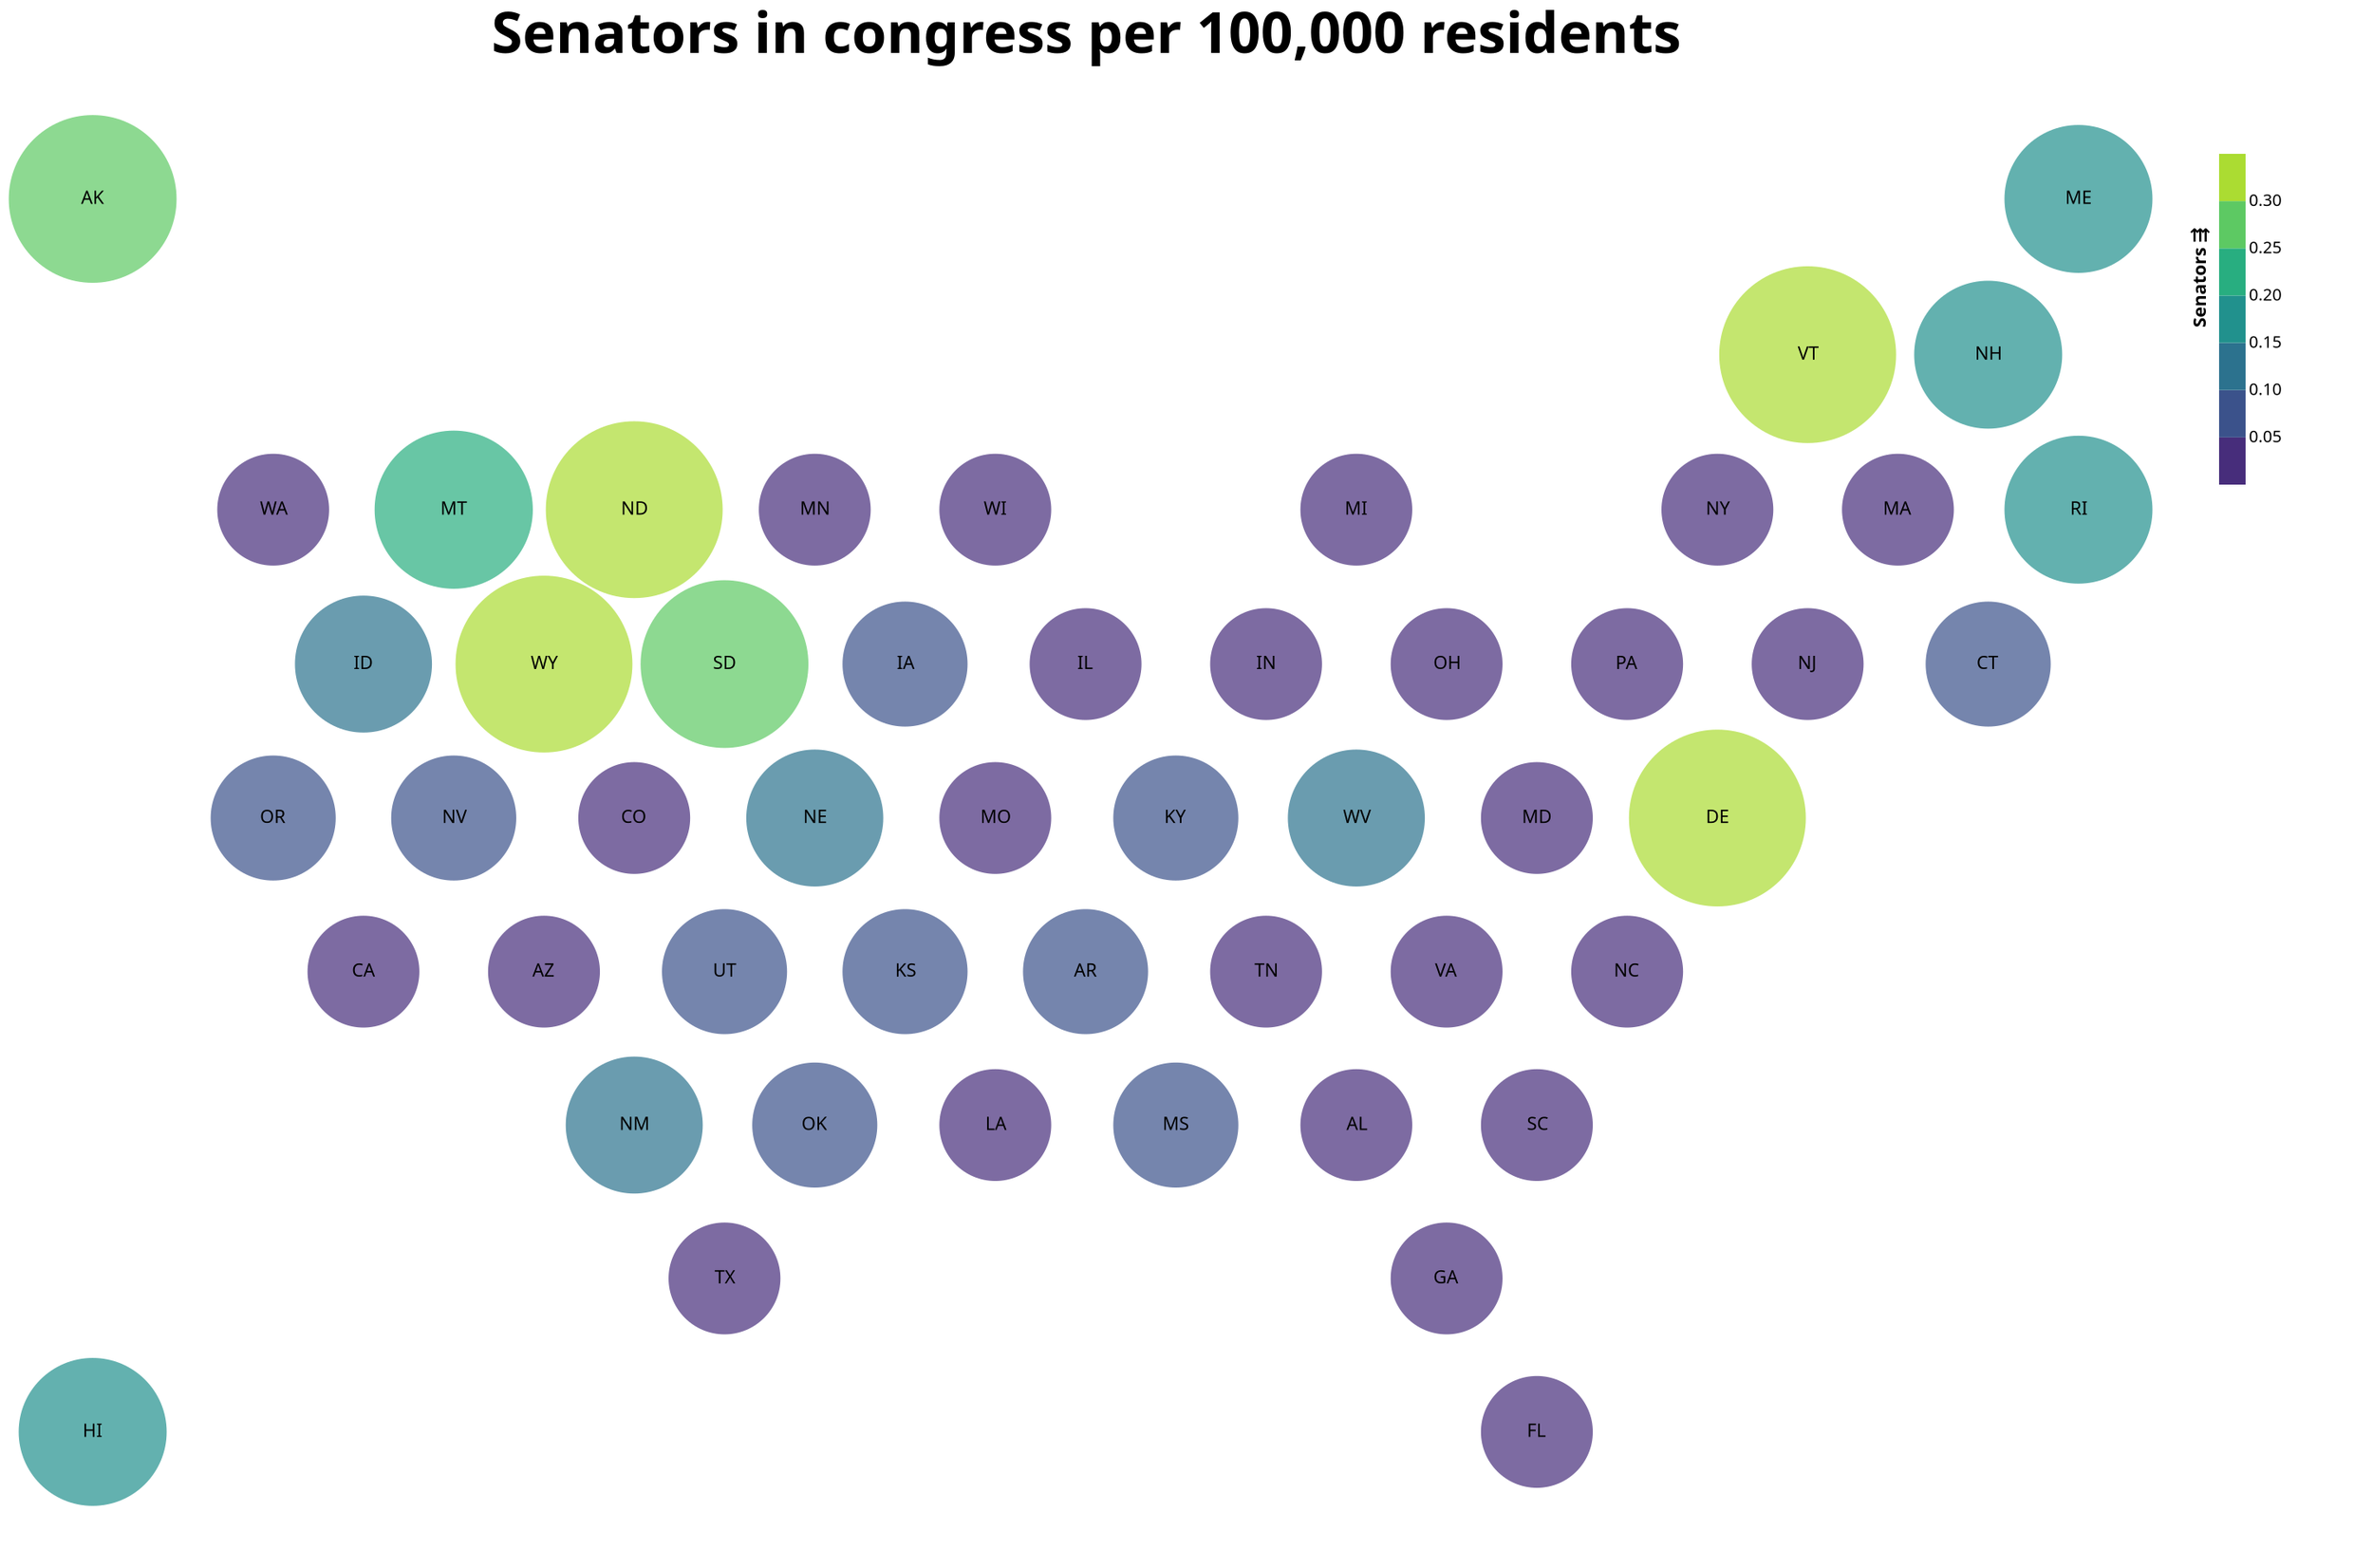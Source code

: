 {
  "$schema": "https://vega.github.io/schema/vega/v5.json",
  "background": "white",
  "padding": 5,
  "width": 1200,
  "height": 900,
  "title": {
    "text": [
      "Senators in congress per 100,000 residents"
    ],
    "fontSize": 34,
    "frame": "group"
  },
  "style": "cell",
  "data": [
    {
      "name": "data-c0b37ec7a222f3d0e9fa06c9c4a9ae0e",
      "values": [
        {
          "%-electoral_votes": 1.67,
          "%-population": 1.55,
          "%-representatives": 1.61,
          "%-senators": 2,
          "Electoral votes per 100K": 0.19,
          "Population": 4779736,
          "Representatives per 100K": 0.15,
          "Senators per 100K": 0.04,
          "State": "Alabama",
          "State_Abbr": "AL",
          "States": "Alabama",
          "centroid_lat": 0.6499999999985311,
          "centroid_lon": 15.000000000000002,
          "state_code": "AL",
          "type": "Feature",
          "geometry": {
            "type": "Polygon",
            "coordinates": [
              [
                [
                  14.000000000000002,
                  0.10000000000279925
                ],
                [
                  14.000000000000004,
                  1.1999999999942628
                ],
                [
                  14.999999999999998,
                  1.7999999999896077
                ],
                [
                  16,
                  1.1999999999942625
                ],
                [
                  16,
                  0.10000000000279931
                ],
                [
                  14.999999999999998,
                  -0.49999999999254446
                ],
                [
                  14.000000000000002,
                  0.10000000000279925
                ]
              ]
            ]
          }
        },
        {
          "%-electoral_votes": 0.56,
          "%-population": 0.23,
          "%-representatives": 0.23,
          "%-senators": 2,
          "Electoral votes per 100K": 0.42,
          "Population": 710231,
          "Representatives per 100K": 0.14,
          "Senators per 100K": 0.28,
          "State": "Alaska",
          "State_Abbr": "AK",
          "States": "Alaska",
          "centroid_lat": 10.849999999921225,
          "centroid_lon": 1.0000000000000002,
          "state_code": "AK",
          "type": "Feature",
          "geometry": {
            "type": "Polygon",
            "coordinates": [
              [
                [
                  -3.243383594935949e-20,
                  10.299999999925182
                ],
                [
                  0,
                  11.399999999917213
                ],
                [
                  0.9999999999999998,
                  11.999999999912925
                ],
                [
                  2,
                  11.399999999917213
                ],
                [
                  2,
                  10.29999999992518
                ],
                [
                  0.9999999999999998,
                  9.699999999929574
                ],
                [
                  -3.243383594935949e-20,
                  10.299999999925182
                ]
              ]
            ]
          }
        },
        {
          "%-electoral_votes": 2.04,
          "%-population": 2.07,
          "%-representatives": 2.07,
          "%-senators": 2,
          "Electoral votes per 100K": 0.17,
          "Population": 6392017,
          "Representatives per 100K": 0.14,
          "Senators per 100K": 0.03,
          "State": "Arizona",
          "State_Abbr": "AZ",
          "States": "Arizona",
          "centroid_lat": 2.349999999985355,
          "centroid_lon": 5.999999999999999,
          "state_code": "AZ",
          "type": "Feature",
          "geometry": {
            "type": "Polygon",
            "coordinates": [
              [
                [
                  4.999999999999999,
                  1.7999999999896081
                ],
                [
                  5,
                  2.8999999999810893
                ],
                [
                  5.999999999999998,
                  3.499999999976457
                ],
                [
                  6.999999999999998,
                  2.8999999999810897
                ],
                [
                  6.999999999999999,
                  1.7999999999896077
                ],
                [
                  5.999999999999999,
                  1.1999999999942628
                ],
                [
                  4.999999999999999,
                  1.7999999999896081
                ]
              ]
            ]
          }
        },
        {
          "%-electoral_votes": 1.12,
          "%-population": 0.94,
          "%-representatives": 0.92,
          "%-senators": 2,
          "Electoral votes per 100K": 0.21,
          "Population": 2915918,
          "Representatives per 100K": 0.14,
          "Senators per 100K": 0.07,
          "State": "Arkansas",
          "State_Abbr": "AR",
          "States": "Arkansas",
          "centroid_lat": 2.349999999985355,
          "centroid_lon": 11.999999999999998,
          "state_code": "AR",
          "type": "Feature",
          "geometry": {
            "type": "Polygon",
            "coordinates": [
              [
                [
                  10.999999999999998,
                  1.7999999999896077
                ],
                [
                  11,
                  2.8999999999810893
                ],
                [
                  12,
                  3.4999999999764575
                ],
                [
                  12.999999999999998,
                  2.8999999999810897
                ],
                [
                  12.999999999999998,
                  1.7999999999896072
                ],
                [
                  11.999999999999996,
                  1.1999999999942628
                ],
                [
                  10.999999999999998,
                  1.7999999999896077
                ]
              ]
            ]
          }
        },
        {
          "%-electoral_votes": 10.22,
          "%-population": 12.07,
          "%-representatives": 12.18,
          "%-senators": 2,
          "Electoral votes per 100K": 0.15,
          "Population": 37253956,
          "Representatives per 100K": 0.14,
          "Senators per 100K": 0.01,
          "State": "California",
          "State_Abbr": "CA",
          "States": "California",
          "centroid_lat": 2.349999999985355,
          "centroid_lon": 4,
          "state_code": "CA",
          "type": "Feature",
          "geometry": {
            "type": "Polygon",
            "coordinates": [
              [
                [
                  3.0000000000000004,
                  1.7999999999896081
                ],
                [
                  3,
                  2.8999999999810893
                ],
                [
                  4,
                  3.4999999999764575
                ],
                [
                  5,
                  2.8999999999810893
                ],
                [
                  4.999999999999999,
                  1.7999999999896081
                ],
                [
                  4,
                  1.1999999999942628
                ],
                [
                  3.0000000000000004,
                  1.7999999999896081
                ]
              ]
            ]
          }
        },
        {
          "%-electoral_votes": 1.67,
          "%-population": 1.63,
          "%-representatives": 1.61,
          "%-senators": 2,
          "Electoral votes per 100K": 0.18,
          "Population": 5029196,
          "Representatives per 100K": 0.14,
          "Senators per 100K": 0.04,
          "State": "Colorado",
          "State_Abbr": "CO",
          "States": "Colorado",
          "centroid_lat": 4.049999999972234,
          "centroid_lon": 6.999999999999998,
          "state_code": "CO",
          "type": "Feature",
          "geometry": {
            "type": "Polygon",
            "coordinates": [
              [
                [
                  5.999999999999998,
                  3.499999999976457
                ],
                [
                  5.999999999999999,
                  4.5999999999679915
                ],
                [
                  7.000000000000001,
                  5.199999999963394
                ],
                [
                  8,
                  4.599999999967992
                ],
                [
                  7.999999999999998,
                  3.4999999999764575
                ],
                [
                  6.999999999999998,
                  2.8999999999810897
                ],
                [
                  5.999999999999998,
                  3.499999999976457
                ]
              ]
            ]
          }
        },
        {
          "%-electoral_votes": 1.3,
          "%-population": 1.16,
          "%-representatives": 1.15,
          "%-senators": 2,
          "Electoral votes per 100K": 0.2,
          "Population": 3574097,
          "Representatives per 100K": 0.14,
          "Senators per 100K": 0.06,
          "State": "Connecticut",
          "State_Abbr": "CT",
          "States": "Connecticut",
          "centroid_lat": 5.749999999959213,
          "centroid_lon": 21.999999999999996,
          "state_code": "CT",
          "type": "Feature",
          "geometry": {
            "type": "Polygon",
            "coordinates": [
              [
                [
                  20.999999999999996,
                  5.19999999996339
                ],
                [
                  21.000000000000004,
                  6.2999999999550065
                ],
                [
                  22.000000000000004,
                  6.8999999999504595
                ],
                [
                  22.999999999999996,
                  6.299999999955005
                ],
                [
                  22.999999999999996,
                  5.199999999963392
                ],
                [
                  21.999999999999996,
                  4.5999999999679915
                ],
                [
                  20.999999999999996,
                  5.19999999996339
                ]
              ]
            ]
          }
        },
        {
          "%-electoral_votes": 0.56,
          "%-population": 0.19,
          "%-representatives": 0.23,
          "%-senators": 2,
          "Electoral votes per 100K": 0.5,
          "Population": 601723,
          "Representatives per 100K": 0.17,
          "Senators per 100K": 0.33,
          "State": "Delaware",
          "State_Abbr": "DE",
          "States": "Delaware",
          "centroid_lat": 4.049999999972233,
          "centroid_lon": 18.999999999999996,
          "state_code": "DE",
          "type": "Feature",
          "geometry": {
            "type": "Polygon",
            "coordinates": [
              [
                [
                  17.999999999999993,
                  3.4999999999764566
                ],
                [
                  18,
                  4.599999999967992
                ],
                [
                  19,
                  5.199999999963391
                ],
                [
                  20,
                  4.5999999999679915
                ],
                [
                  20,
                  3.4999999999764575
                ],
                [
                  19.000000000000007,
                  2.8999999999810897
                ],
                [
                  17.999999999999993,
                  3.4999999999764566
                ]
              ]
            ]
          }
        },
        {
          "%-electoral_votes": 5.39,
          "%-population": 6.09,
          "%-representatives": 6.21,
          "%-senators": 2,
          "Electoral votes per 100K": 0.15,
          "Population": 18801310,
          "Representatives per 100K": 0.14,
          "Senators per 100K": 0.01,
          "State": "Florida",
          "State_Abbr": "FL",
          "States": "Florida",
          "centroid_lat": -2.74999999997514,
          "centroid_lon": 17,
          "state_code": "FL",
          "type": "Feature",
          "geometry": {
            "type": "Polygon",
            "coordinates": [
              [
                [
                  16,
                  -2.199999999979375
                ],
                [
                  17.000000000000004,
                  -1.5999999999840178
                ],
                [
                  17.999999999999996,
                  -2.199999999979376
                ],
                [
                  18,
                  -3.299999999970887
                ],
                [
                  17.000000000000007,
                  -3.8999999999662753
                ],
                [
                  16,
                  -3.2999999999708867
                ],
                [
                  16,
                  -2.199999999979375
                ]
              ]
            ]
          }
        },
        {
          "%-electoral_votes": 2.97,
          "%-population": 3.14,
          "%-representatives": 3.22,
          "%-senators": 2,
          "Electoral votes per 100K": 0.17,
          "Population": 9687653,
          "Representatives per 100K": 0.14,
          "Senators per 100K": 0.02,
          "State": "Georgia",
          "State_Abbr": "GA",
          "States": "Georgia",
          "centroid_lat": -1.049999999988285,
          "centroid_lon": 16,
          "state_code": "GA",
          "type": "Feature",
          "geometry": {
            "type": "Polygon",
            "coordinates": [
              [
                [
                  15.000000000000002,
                  -1.599999999984017
                ],
                [
                  14.999999999999998,
                  -0.49999999999254446
                ],
                [
                  16,
                  0.10000000000279931
                ],
                [
                  17,
                  -0.49999999999254446
                ],
                [
                  17.000000000000004,
                  -1.5999999999840178
                ],
                [
                  16,
                  -2.199999999979375
                ],
                [
                  15.000000000000002,
                  -1.599999999984017
                ]
              ]
            ]
          }
        },
        {
          "%-electoral_votes": 0.74,
          "%-population": 0.44,
          "%-representatives": 0.46,
          "%-senators": 2,
          "Electoral votes per 100K": 0.29,
          "Population": 1360301,
          "Representatives per 100K": 0.15,
          "Senators per 100K": 0.15,
          "State": "Hawaii",
          "State_Abbr": "HI",
          "States": "Hawaii",
          "centroid_lat": -2.749999999975139,
          "centroid_lon": 0.9999999999999999,
          "state_code": "HI",
          "type": "Feature",
          "geometry": {
            "type": "Polygon",
            "coordinates": [
              [
                [
                  0,
                  -3.2999999999708867
                ],
                [
                  3.193795986550121e-20,
                  -2.1999999999793753
                ],
                [
                  0.9999999999999998,
                  -1.5999999999840178
                ],
                [
                  1.9999999999999996,
                  -2.1999999999793745
                ],
                [
                  2,
                  -3.299999999970887
                ],
                [
                  0.9999999999999998,
                  -3.899999999966275
                ],
                [
                  0,
                  -3.2999999999708867
                ]
              ]
            ]
          }
        },
        {
          "%-electoral_votes": 0.74,
          "%-population": 0.51,
          "%-representatives": 0.46,
          "%-senators": 2,
          "Electoral votes per 100K": 0.26,
          "Population": 1567582,
          "Representatives per 100K": 0.13,
          "Senators per 100K": 0.13,
          "State": "Idaho",
          "State_Abbr": "ID",
          "States": "Idaho",
          "centroid_lat": 5.749999999959213,
          "centroid_lon": 4,
          "state_code": "ID",
          "type": "Feature",
          "geometry": {
            "type": "Polygon",
            "coordinates": [
              [
                [
                  2.9999999999999996,
                  5.19999999996339
                ],
                [
                  2.9999999999999996,
                  6.299999999955006
                ],
                [
                  4,
                  6.8999999999504595
                ],
                [
                  5,
                  6.299999999955006
                ],
                [
                  4.999999999999999,
                  5.19999999996339
                ],
                [
                  3.9999999999999982,
                  4.59999999996799
                ],
                [
                  2.9999999999999996,
                  5.19999999996339
                ]
              ]
            ]
          }
        },
        {
          "%-electoral_votes": 3.72,
          "%-population": 4.16,
          "%-representatives": 4.14,
          "%-senators": 2,
          "Electoral votes per 100K": 0.16,
          "Population": 12830632,
          "Representatives per 100K": 0.14,
          "Senators per 100K": 0.02,
          "State": "Illinois",
          "State_Abbr": "IL",
          "States": "Illinois",
          "centroid_lat": 5.749999999959212,
          "centroid_lon": 12,
          "state_code": "IL",
          "type": "Feature",
          "geometry": {
            "type": "Polygon",
            "coordinates": [
              [
                [
                  10.999999999999998,
                  5.1999999999633895
                ],
                [
                  11.000000000000002,
                  6.299999999955006
                ],
                [
                  11.999999999999998,
                  6.8999999999504595
                ],
                [
                  12.999999999999998,
                  6.299999999955006
                ],
                [
                  12.999999999999996,
                  5.1999999999633895
                ],
                [
                  11.999999999999996,
                  4.5999999999679915
                ],
                [
                  10.999999999999998,
                  5.1999999999633895
                ]
              ]
            ]
          }
        },
        {
          "%-electoral_votes": 2.04,
          "%-population": 2.1,
          "%-representatives": 2.07,
          "%-senators": 2,
          "Electoral votes per 100K": 0.17,
          "Population": 6483802,
          "Representatives per 100K": 0.14,
          "Senators per 100K": 0.03,
          "State": "Indiana",
          "State_Abbr": "IN",
          "States": "Indiana",
          "centroid_lat": 5.749999999959213,
          "centroid_lon": 13.999999999999998,
          "state_code": "IN",
          "type": "Feature",
          "geometry": {
            "type": "Polygon",
            "coordinates": [
              [
                [
                  12.999999999999996,
                  5.1999999999633895
                ],
                [
                  12.999999999999998,
                  6.299999999955006
                ],
                [
                  14.000000000000004,
                  6.8999999999504595
                ],
                [
                  14.999999999999995,
                  6.299999999955005
                ],
                [
                  14.999999999999995,
                  5.19999999996339
                ],
                [
                  14.000000000000002,
                  4.5999999999679915
                ],
                [
                  12.999999999999996,
                  5.1999999999633895
                ]
              ]
            ]
          }
        },
        {
          "%-electoral_votes": 1.12,
          "%-population": 0.99,
          "%-representatives": 0.92,
          "%-senators": 2,
          "Electoral votes per 100K": 0.2,
          "Population": 3046355,
          "Representatives per 100K": 0.13,
          "Senators per 100K": 0.07,
          "State": "Iowa",
          "State_Abbr": "IA",
          "States": "Iowa",
          "centroid_lat": 5.749999999959213,
          "centroid_lon": 10,
          "state_code": "IA",
          "type": "Feature",
          "geometry": {
            "type": "Polygon",
            "coordinates": [
              [
                [
                  8.999999999999998,
                  5.1999999999633895
                ],
                [
                  8.999999999999998,
                  6.299999999955005
                ],
                [
                  10,
                  6.8999999999504595
                ],
                [
                  11.000000000000002,
                  6.299999999955006
                ],
                [
                  10.999999999999998,
                  5.1999999999633895
                ],
                [
                  9.999999999999996,
                  4.599999999967992
                ],
                [
                  8.999999999999998,
                  5.1999999999633895
                ]
              ]
            ]
          }
        },
        {
          "%-electoral_votes": 1.12,
          "%-population": 0.92,
          "%-representatives": 0.92,
          "%-senators": 2,
          "Electoral votes per 100K": 0.21,
          "Population": 2853118,
          "Representatives per 100K": 0.14,
          "Senators per 100K": 0.07,
          "State": "Kansas",
          "State_Abbr": "KS",
          "States": "Kansas",
          "centroid_lat": 2.349999999985355,
          "centroid_lon": 10,
          "state_code": "KS",
          "type": "Feature",
          "geometry": {
            "type": "Polygon",
            "coordinates": [
              [
                [
                  8.999999999999998,
                  1.7999999999896077
                ],
                [
                  8.999999999999996,
                  2.8999999999810893
                ],
                [
                  10,
                  3.4999999999764575
                ],
                [
                  11,
                  2.8999999999810893
                ],
                [
                  10.999999999999998,
                  1.7999999999896077
                ],
                [
                  9.999999999999998,
                  1.1999999999942625
                ],
                [
                  8.999999999999998,
                  1.7999999999896077
                ]
              ]
            ]
          }
        },
        {
          "%-electoral_votes": 1.49,
          "%-population": 1.41,
          "%-representatives": 1.38,
          "%-senators": 2,
          "Electoral votes per 100K": 0.18,
          "Population": 4339367,
          "Representatives per 100K": 0.14,
          "Senators per 100K": 0.05,
          "State": "Kentucky",
          "State_Abbr": "KY",
          "States": "Kentucky",
          "centroid_lat": 4.0499999999722345,
          "centroid_lon": 13,
          "state_code": "KY",
          "type": "Feature",
          "geometry": {
            "type": "Polygon",
            "coordinates": [
              [
                [
                  12,
                  3.4999999999764575
                ],
                [
                  11.999999999999996,
                  4.5999999999679915
                ],
                [
                  12.999999999999996,
                  5.1999999999633895
                ],
                [
                  14.000000000000002,
                  4.5999999999679915
                ],
                [
                  13.999999999999998,
                  3.499999999976456
                ],
                [
                  12.999999999999998,
                  2.8999999999810897
                ],
                [
                  12,
                  3.4999999999764575
                ]
              ]
            ]
          }
        },
        {
          "%-electoral_votes": 1.49,
          "%-population": 1.47,
          "%-representatives": 1.38,
          "%-senators": 2,
          "Electoral votes per 100K": 0.18,
          "Population": 4533372,
          "Representatives per 100K": 0.13,
          "Senators per 100K": 0.04,
          "State": "Louisiana",
          "State_Abbr": "LA",
          "States": "Louisiana",
          "centroid_lat": 0.649999999998531,
          "centroid_lon": 10.999999999999996,
          "state_code": "LA",
          "type": "Feature",
          "geometry": {
            "type": "Polygon",
            "coordinates": [
              [
                [
                  9.999999999999995,
                  0.1000000000027993
                ],
                [
                  9.999999999999998,
                  1.1999999999942625
                ],
                [
                  10.999999999999998,
                  1.7999999999896077
                ],
                [
                  11.999999999999996,
                  1.1999999999942628
                ],
                [
                  11.999999999999998,
                  0.10000000000279927
                ],
                [
                  11.000000000000002,
                  -0.49999999999254446
                ],
                [
                  9.999999999999995,
                  0.1000000000027993
                ]
              ]
            ]
          }
        },
        {
          "%-electoral_votes": 0.74,
          "%-population": 0.43,
          "%-representatives": 0.46,
          "%-senators": 2,
          "Electoral votes per 100K": 0.3,
          "Population": 1328361,
          "Representatives per 100K": 0.15,
          "Senators per 100K": 0.15,
          "State": "Maine",
          "State_Abbr": "ME",
          "States": "Maine",
          "centroid_lat": 10.849999999921225,
          "centroid_lon": 23,
          "state_code": "ME",
          "type": "Feature",
          "geometry": {
            "type": "Polygon",
            "coordinates": [
              [
                [
                  22.000000000000004,
                  11.399999999917211
                ],
                [
                  22.999999999999996,
                  11.999999999912925
                ],
                [
                  23.999999999999996,
                  11.399999999917211
                ],
                [
                  23.999999999999993,
                  10.299999999925182
                ],
                [
                  22.999999999999996,
                  9.699999999929574
                ],
                [
                  22,
                  10.299999999925184
                ],
                [
                  22.000000000000004,
                  11.399999999917211
                ]
              ]
            ]
          }
        },
        {
          "%-electoral_votes": 1.86,
          "%-population": 1.87,
          "%-representatives": 1.84,
          "%-senators": 2,
          "Electoral votes per 100K": 0.17,
          "Population": 5773552,
          "Representatives per 100K": 0.14,
          "Senators per 100K": 0.03,
          "State": "Maryland",
          "State_Abbr": "MD",
          "States": "Maryland",
          "centroid_lat": 4.0499999999722345,
          "centroid_lon": 16.999999999999996,
          "state_code": "MD",
          "type": "Feature",
          "geometry": {
            "type": "Polygon",
            "coordinates": [
              [
                [
                  16,
                  3.4999999999764575
                ],
                [
                  15.999999999999996,
                  4.5999999999679915
                ],
                [
                  17.000000000000004,
                  5.19999999996339
                ],
                [
                  18,
                  4.599999999967992
                ],
                [
                  17.999999999999993,
                  3.4999999999764566
                ],
                [
                  17.000000000000007,
                  2.89999999998109
                ],
                [
                  16,
                  3.4999999999764575
                ]
              ]
            ]
          }
        },
        {
          "%-electoral_votes": 2.04,
          "%-population": 2.12,
          "%-representatives": 2.07,
          "%-senators": 2,
          "Electoral votes per 100K": 0.17,
          "Population": 6547629,
          "Representatives per 100K": 0.14,
          "Senators per 100K": 0.03,
          "State": "Massachusetts",
          "State_Abbr": "MA",
          "States": "Massachusetts",
          "centroid_lat": 7.449999999946339,
          "centroid_lon": 20.999999999999993,
          "state_code": "MA",
          "type": "Feature",
          "geometry": {
            "type": "Polygon",
            "coordinates": [
              [
                [
                  19.99999999999999,
                  6.8999999999504595
                ],
                [
                  19.999999999999996,
                  7.999999999942184
                ],
                [
                  21,
                  8.599999999937712
                ],
                [
                  21.999999999999996,
                  7.999999999942184
                ],
                [
                  22.000000000000004,
                  6.8999999999504595
                ],
                [
                  21.000000000000004,
                  6.2999999999550065
                ],
                [
                  19.99999999999999,
                  6.8999999999504595
                ]
              ]
            ]
          }
        },
        {
          "%-electoral_votes": 2.97,
          "%-population": 3.2,
          "%-representatives": 3.22,
          "%-senators": 2,
          "Electoral votes per 100K": 0.16,
          "Population": 9883640,
          "Representatives per 100K": 0.14,
          "Senators per 100K": 0.02,
          "State": "Michigan",
          "State_Abbr": "MI",
          "States": "Michigan",
          "centroid_lat": 7.449999999946342,
          "centroid_lon": 15,
          "state_code": "MI",
          "type": "Feature",
          "geometry": {
            "type": "Polygon",
            "coordinates": [
              [
                [
                  13.999999999999995,
                  7.999999999942184
                ],
                [
                  14.999999999999998,
                  8.599999999937706
                ],
                [
                  15.999999999999996,
                  7.999999999942184
                ],
                [
                  16.000000000000004,
                  6.899999999950459
                ],
                [
                  14.999999999999995,
                  6.299999999955005
                ],
                [
                  14.000000000000004,
                  6.8999999999504595
                ],
                [
                  13.999999999999995,
                  7.999999999942184
                ]
              ]
            ]
          }
        },
        {
          "%-electoral_votes": 1.86,
          "%-population": 1.72,
          "%-representatives": 1.84,
          "%-senators": 2,
          "Electoral votes per 100K": 0.19,
          "Population": 5303925,
          "Representatives per 100K": 0.15,
          "Senators per 100K": 0.04,
          "State": "Minnesota",
          "State_Abbr": "MN",
          "States": "Minnesota",
          "centroid_lat": 7.449999999946339,
          "centroid_lon": 8.999999999999996,
          "state_code": "MN",
          "type": "Feature",
          "geometry": {
            "type": "Polygon",
            "coordinates": [
              [
                [
                  7.9999999999999964,
                  6.899999999950459
                ],
                [
                  7.999999999999998,
                  7.999999999942184
                ],
                [
                  8.999999999999998,
                  8.599999999937708
                ],
                [
                  9.999999999999995,
                  7.999999999942184
                ],
                [
                  10,
                  6.8999999999504595
                ],
                [
                  8.999999999999998,
                  6.299999999955005
                ],
                [
                  7.9999999999999964,
                  6.899999999950459
                ]
              ]
            ]
          }
        },
        {
          "%-electoral_votes": 1.12,
          "%-population": 0.96,
          "%-representatives": 0.92,
          "%-senators": 2,
          "Electoral votes per 100K": 0.2,
          "Population": 2967297,
          "Representatives per 100K": 0.13,
          "Senators per 100K": 0.07,
          "State": "Mississippi",
          "State_Abbr": "MS",
          "States": "Mississippi",
          "centroid_lat": 0.6499999999985315,
          "centroid_lon": 13,
          "state_code": "MS",
          "type": "Feature",
          "geometry": {
            "type": "Polygon",
            "coordinates": [
              [
                [
                  11.999999999999996,
                  1.1999999999942628
                ],
                [
                  12.999999999999998,
                  1.7999999999896072
                ],
                [
                  14.000000000000004,
                  1.1999999999942628
                ],
                [
                  14.000000000000002,
                  0.10000000000279925
                ],
                [
                  13.000000000000004,
                  -0.4999999999925446
                ],
                [
                  11.999999999999998,
                  0.10000000000279927
                ],
                [
                  11.999999999999996,
                  1.1999999999942628
                ]
              ]
            ]
          }
        },
        {
          "%-electoral_votes": 1.86,
          "%-population": 1.94,
          "%-representatives": 1.84,
          "%-senators": 2,
          "Electoral votes per 100K": 0.17,
          "Population": 5988927,
          "Representatives per 100K": 0.13,
          "Senators per 100K": 0.03,
          "State": "Missouri",
          "State_Abbr": "MO",
          "States": "Missouri",
          "centroid_lat": 4.049999999972234,
          "centroid_lon": 11,
          "state_code": "MO",
          "type": "Feature",
          "geometry": {
            "type": "Polygon",
            "coordinates": [
              [
                [
                  9.999999999999996,
                  4.599999999967992
                ],
                [
                  10.999999999999998,
                  5.1999999999633895
                ],
                [
                  11.999999999999996,
                  4.5999999999679915
                ],
                [
                  12,
                  3.4999999999764575
                ],
                [
                  11,
                  2.8999999999810893
                ],
                [
                  10,
                  3.4999999999764575
                ],
                [
                  9.999999999999996,
                  4.599999999967992
                ]
              ]
            ]
          }
        },
        {
          "%-electoral_votes": 0.56,
          "%-population": 0.32,
          "%-representatives": 0.23,
          "%-senators": 2,
          "Electoral votes per 100K": 0.3,
          "Population": 989415,
          "Representatives per 100K": 0.1,
          "Senators per 100K": 0.2,
          "State": "Montana",
          "State_Abbr": "MT",
          "States": "Montana",
          "centroid_lat": 7.449999999946341,
          "centroid_lon": 4.999999999999999,
          "state_code": "MT",
          "type": "Feature",
          "geometry": {
            "type": "Polygon",
            "coordinates": [
              [
                [
                  4,
                  6.8999999999504595
                ],
                [
                  3.999999999999999,
                  7.999999999942182
                ],
                [
                  4.9999999999999964,
                  8.599999999937706
                ],
                [
                  6,
                  7.999999999942184
                ],
                [
                  5.999999999999998,
                  6.8999999999504595
                ],
                [
                  5,
                  6.299999999955006
                ],
                [
                  4,
                  6.8999999999504595
                ]
              ]
            ]
          }
        },
        {
          "%-electoral_votes": 0.93,
          "%-population": 0.59,
          "%-representatives": 0.69,
          "%-senators": 2,
          "Electoral votes per 100K": 0.27,
          "Population": 1826341,
          "Representatives per 100K": 0.16,
          "Senators per 100K": 0.11,
          "State": "Nebraska",
          "State_Abbr": "NE",
          "States": "Nebraska",
          "centroid_lat": 4.049999999972233,
          "centroid_lon": 8.999999999999998,
          "state_code": "NE",
          "type": "Feature",
          "geometry": {
            "type": "Polygon",
            "coordinates": [
              [
                [
                  7.999999999999998,
                  3.4999999999764575
                ],
                [
                  8,
                  4.599999999967992
                ],
                [
                  8.999999999999998,
                  5.1999999999633895
                ],
                [
                  9.999999999999996,
                  4.599999999967992
                ],
                [
                  10,
                  3.4999999999764575
                ],
                [
                  8.999999999999996,
                  2.8999999999810893
                ],
                [
                  7.999999999999998,
                  3.4999999999764575
                ]
              ]
            ]
          }
        },
        {
          "%-electoral_votes": 1.12,
          "%-population": 0.87,
          "%-representatives": 0.92,
          "%-senators": 2,
          "Electoral votes per 100K": 0.22,
          "Population": 2700551,
          "Representatives per 100K": 0.15,
          "Senators per 100K": 0.07,
          "State": "Nevada",
          "State_Abbr": "NV",
          "States": "Nevada",
          "centroid_lat": 4.0499999999722345,
          "centroid_lon": 4.999999999999999,
          "state_code": "NV",
          "type": "Feature",
          "geometry": {
            "type": "Polygon",
            "coordinates": [
              [
                [
                  3.9999999999999982,
                  4.59999999996799
                ],
                [
                  4.999999999999999,
                  5.19999999996339
                ],
                [
                  5.999999999999999,
                  4.5999999999679915
                ],
                [
                  5.999999999999998,
                  3.499999999976457
                ],
                [
                  5,
                  2.8999999999810893
                ],
                [
                  4,
                  3.4999999999764575
                ],
                [
                  3.9999999999999982,
                  4.59999999996799
                ]
              ]
            ]
          }
        },
        {
          "%-electoral_votes": 0.74,
          "%-population": 0.43,
          "%-representatives": 0.46,
          "%-senators": 2,
          "Electoral votes per 100K": 0.3,
          "Population": 1316470,
          "Representatives per 100K": 0.15,
          "Senators per 100K": 0.15,
          "State": "New Hampshire",
          "State_Abbr": "NH",
          "States": "New Hampshire",
          "centroid_lat": 9.149999999933664,
          "centroid_lon": 21.999999999999996,
          "state_code": "NH",
          "type": "Feature",
          "geometry": {
            "type": "Polygon",
            "coordinates": [
              [
                [
                  21,
                  8.599999999937712
                ],
                [
                  21.000000000000004,
                  9.699999999929574
                ],
                [
                  22,
                  10.299999999925184
                ],
                [
                  22.999999999999996,
                  9.699999999929574
                ],
                [
                  22.999999999999996,
                  8.59999999993771
                ],
                [
                  21.999999999999996,
                  7.999999999942184
                ],
                [
                  21,
                  8.599999999937712
                ]
              ]
            ]
          }
        },
        {
          "%-electoral_votes": 2.6,
          "%-population": 2.85,
          "%-representatives": 2.76,
          "%-senators": 2,
          "Electoral votes per 100K": 0.16,
          "Population": 8791894,
          "Representatives per 100K": 0.14,
          "Senators per 100K": 0.02,
          "State": "New Jersey",
          "State_Abbr": "NJ",
          "States": "New Jersey",
          "centroid_lat": 5.749999999959214,
          "centroid_lon": 20,
          "state_code": "NJ",
          "type": "Feature",
          "geometry": {
            "type": "Polygon",
            "coordinates": [
              [
                [
                  19,
                  5.199999999963391
                ],
                [
                  18.999999999999996,
                  6.299999999955005
                ],
                [
                  19.99999999999999,
                  6.8999999999504595
                ],
                [
                  21.000000000000004,
                  6.2999999999550065
                ],
                [
                  20.999999999999996,
                  5.19999999996339
                ],
                [
                  20,
                  4.5999999999679915
                ],
                [
                  19,
                  5.199999999963391
                ]
              ]
            ]
          }
        },
        {
          "%-electoral_votes": 0.93,
          "%-population": 0.67,
          "%-representatives": 0.69,
          "%-senators": 2,
          "Electoral votes per 100K": 0.24,
          "Population": 2059179,
          "Representatives per 100K": 0.15,
          "Senators per 100K": 0.1,
          "State": "New Mexico",
          "State_Abbr": "NM",
          "States": "New Mexico",
          "centroid_lat": 0.6499999999985315,
          "centroid_lon": 6.999999999999998,
          "state_code": "NM",
          "type": "Feature",
          "geometry": {
            "type": "Polygon",
            "coordinates": [
              [
                [
                  5.999999999999998,
                  0.10000000000279928
                ],
                [
                  5.999999999999999,
                  1.1999999999942628
                ],
                [
                  6.999999999999999,
                  1.7999999999896077
                ],
                [
                  8,
                  1.1999999999942625
                ],
                [
                  7.9999999999999964,
                  0.10000000000279924
                ],
                [
                  7.000000000000002,
                  -0.49999999999254435
                ],
                [
                  5.999999999999998,
                  0.10000000000279928
                ]
              ]
            ]
          }
        },
        {
          "%-electoral_votes": 5.39,
          "%-population": 6.28,
          "%-representatives": 6.21,
          "%-senators": 2,
          "Electoral votes per 100K": 0.15,
          "Population": 19378102,
          "Representatives per 100K": 0.14,
          "Senators per 100K": 0.01,
          "State": "New York",
          "State_Abbr": "NY",
          "States": "New York",
          "centroid_lat": 7.449999999946341,
          "centroid_lon": 18.99999999999999,
          "state_code": "NY",
          "type": "Feature",
          "geometry": {
            "type": "Polygon",
            "coordinates": [
              [
                [
                  17.999999999999996,
                  6.8999999999504595
                ],
                [
                  17.999999999999996,
                  7.999999999942184
                ],
                [
                  18.999999999999996,
                  8.599999999937705
                ],
                [
                  19.999999999999996,
                  7.999999999942184
                ],
                [
                  19.99999999999999,
                  6.8999999999504595
                ],
                [
                  18.999999999999996,
                  6.299999999955005
                ],
                [
                  17.999999999999996,
                  6.8999999999504595
                ]
              ]
            ]
          }
        },
        {
          "%-electoral_votes": 2.79,
          "%-population": 3.09,
          "%-representatives": 2.99,
          "%-senators": 2,
          "Electoral votes per 100K": 0.16,
          "Population": 9535483,
          "Representatives per 100K": 0.14,
          "Senators per 100K": 0.02,
          "State": "North Carolina",
          "State_Abbr": "NC",
          "States": "North Carolina",
          "centroid_lat": 2.3499999999853554,
          "centroid_lon": 18.000000000000004,
          "state_code": "NC",
          "type": "Feature",
          "geometry": {
            "type": "Polygon",
            "coordinates": [
              [
                [
                  17.000000000000007,
                  1.7999999999896081
                ],
                [
                  17.000000000000007,
                  2.89999999998109
                ],
                [
                  17.999999999999993,
                  3.4999999999764566
                ],
                [
                  19.000000000000007,
                  2.8999999999810897
                ],
                [
                  19.000000000000004,
                  1.7999999999896077
                ],
                [
                  17.999999999999996,
                  1.1999999999942625
                ],
                [
                  17.000000000000007,
                  1.7999999999896081
                ]
              ]
            ]
          }
        },
        {
          "%-electoral_votes": 0.56,
          "%-population": 0.22,
          "%-representatives": 0.23,
          "%-senators": 2,
          "Electoral votes per 100K": 0.45,
          "Population": 672591,
          "Representatives per 100K": 0.15,
          "Senators per 100K": 0.3,
          "State": "North Dakota",
          "State_Abbr": "ND",
          "States": "North Dakota",
          "centroid_lat": 7.449999999946341,
          "centroid_lon": 6.999999999999999,
          "state_code": "ND",
          "type": "Feature",
          "geometry": {
            "type": "Polygon",
            "coordinates": [
              [
                [
                  5.999999999999998,
                  6.8999999999504595
                ],
                [
                  6,
                  7.999999999942184
                ],
                [
                  6.999999999999998,
                  8.599999999937706
                ],
                [
                  7.999999999999998,
                  7.999999999942184
                ],
                [
                  7.9999999999999964,
                  6.899999999950459
                ],
                [
                  6.999999999999998,
                  6.299999999955006
                ],
                [
                  5.999999999999998,
                  6.8999999999504595
                ]
              ]
            ]
          }
        },
        {
          "%-electoral_votes": 3.35,
          "%-population": 3.74,
          "%-representatives": 3.68,
          "%-senators": 2,
          "Electoral votes per 100K": 0.16,
          "Population": 11536504,
          "Representatives per 100K": 0.14,
          "Senators per 100K": 0.02,
          "State": "Ohio",
          "State_Abbr": "OH",
          "States": "Ohio",
          "centroid_lat": 5.749999999959213,
          "centroid_lon": 16,
          "state_code": "OH",
          "type": "Feature",
          "geometry": {
            "type": "Polygon",
            "coordinates": [
              [
                [
                  14.999999999999995,
                  5.19999999996339
                ],
                [
                  14.999999999999995,
                  6.299999999955005
                ],
                [
                  16.000000000000004,
                  6.899999999950459
                ],
                [
                  17.000000000000007,
                  6.299999999955008
                ],
                [
                  17.000000000000004,
                  5.19999999996339
                ],
                [
                  15.999999999999996,
                  4.5999999999679915
                ],
                [
                  14.999999999999995,
                  5.19999999996339
                ]
              ]
            ]
          }
        },
        {
          "%-electoral_votes": 1.3,
          "%-population": 1.22,
          "%-representatives": 1.15,
          "%-senators": 2,
          "Electoral votes per 100K": 0.19,
          "Population": 3751351,
          "Representatives per 100K": 0.13,
          "Senators per 100K": 0.05,
          "State": "Oklahoma",
          "State_Abbr": "OK",
          "States": "Oklahoma",
          "centroid_lat": 0.6499999999985313,
          "centroid_lon": 8.999999999999996,
          "state_code": "OK",
          "type": "Feature",
          "geometry": {
            "type": "Polygon",
            "coordinates": [
              [
                [
                  7.9999999999999964,
                  0.10000000000279924
                ],
                [
                  8,
                  1.1999999999942625
                ],
                [
                  8.999999999999998,
                  1.7999999999896077
                ],
                [
                  9.999999999999998,
                  1.1999999999942625
                ],
                [
                  9.999999999999995,
                  0.1000000000027993
                ],
                [
                  8.999999999999998,
                  -0.49999999999254435
                ],
                [
                  7.9999999999999964,
                  0.10000000000279924
                ]
              ]
            ]
          }
        },
        {
          "%-electoral_votes": 1.3,
          "%-population": 1.24,
          "%-representatives": 1.15,
          "%-senators": 2,
          "Electoral votes per 100K": 0.18,
          "Population": 3831074,
          "Representatives per 100K": 0.13,
          "Senators per 100K": 0.05,
          "State": "Oregon",
          "State_Abbr": "OR",
          "States": "Oregon",
          "centroid_lat": 4.049999999972234,
          "centroid_lon": 3,
          "state_code": "OR",
          "type": "Feature",
          "geometry": {
            "type": "Polygon",
            "coordinates": [
              [
                [
                  1.9999999999999996,
                  4.59999999996799
                ],
                [
                  2.9999999999999996,
                  5.19999999996339
                ],
                [
                  3.9999999999999982,
                  4.59999999996799
                ],
                [
                  4,
                  3.4999999999764575
                ],
                [
                  3,
                  2.8999999999810893
                ],
                [
                  2.0000000000000004,
                  3.4999999999764584
                ],
                [
                  1.9999999999999996,
                  4.59999999996799
                ]
              ]
            ]
          }
        },
        {
          "%-electoral_votes": 3.72,
          "%-population": 4.11,
          "%-representatives": 4.14,
          "%-senators": 2,
          "Electoral votes per 100K": 0.16,
          "Population": 12702379,
          "Representatives per 100K": 0.14,
          "Senators per 100K": 0.02,
          "State": "Pennsylvania",
          "State_Abbr": "PA",
          "States": "Pennsylvania",
          "centroid_lat": 5.749999999959213,
          "centroid_lon": 18,
          "state_code": "PA",
          "type": "Feature",
          "geometry": {
            "type": "Polygon",
            "coordinates": [
              [
                [
                  17.000000000000004,
                  5.19999999996339
                ],
                [
                  17.000000000000007,
                  6.299999999955008
                ],
                [
                  17.999999999999996,
                  6.8999999999504595
                ],
                [
                  18.999999999999996,
                  6.299999999955005
                ],
                [
                  19,
                  5.199999999963391
                ],
                [
                  18,
                  4.599999999967992
                ],
                [
                  17.000000000000004,
                  5.19999999996339
                ]
              ]
            ]
          }
        },
        {
          "%-electoral_votes": 0.74,
          "%-population": 0.34,
          "%-representatives": 0.46,
          "%-senators": 2,
          "Electoral votes per 100K": 0.38,
          "Population": 1052567,
          "Representatives per 100K": 0.19,
          "Senators per 100K": 0.19,
          "State": "Rhode Island",
          "State_Abbr": "RI",
          "States": "Rhode Island",
          "centroid_lat": 7.449999999946343,
          "centroid_lon": 22.999999999999993,
          "state_code": "RI",
          "type": "Feature",
          "geometry": {
            "type": "Polygon",
            "coordinates": [
              [
                [
                  21.999999999999996,
                  7.999999999942184
                ],
                [
                  22.999999999999996,
                  8.59999999993771
                ],
                [
                  23.999999999999996,
                  7.999999999942182
                ],
                [
                  23.999999999999996,
                  6.899999999950462
                ],
                [
                  22.999999999999996,
                  6.299999999955005
                ],
                [
                  22.000000000000004,
                  6.8999999999504595
                ],
                [
                  21.999999999999996,
                  7.999999999942184
                ]
              ]
            ]
          }
        },
        {
          "%-electoral_votes": 1.67,
          "%-population": 1.5,
          "%-representatives": 1.61,
          "%-senators": 2,
          "Electoral votes per 100K": 0.19,
          "Population": 4625364,
          "Representatives per 100K": 0.15,
          "Senators per 100K": 0.04,
          "State": "South Carolina",
          "State_Abbr": "SC",
          "States": "South Carolina",
          "centroid_lat": 0.6499999999985319,
          "centroid_lon": 17,
          "state_code": "SC",
          "type": "Feature",
          "geometry": {
            "type": "Polygon",
            "coordinates": [
              [
                [
                  16,
                  0.10000000000279931
                ],
                [
                  16,
                  1.1999999999942625
                ],
                [
                  17.000000000000007,
                  1.7999999999896081
                ],
                [
                  17.999999999999996,
                  1.1999999999942625
                ],
                [
                  17.999999999999993,
                  0.10000000000279931
                ],
                [
                  17,
                  -0.49999999999254446
                ],
                [
                  16,
                  0.10000000000279931
                ]
              ]
            ]
          }
        },
        {
          "%-electoral_votes": 0.56,
          "%-population": 0.26,
          "%-representatives": 0.23,
          "%-senators": 2,
          "Electoral votes per 100K": 0.37,
          "Population": 814180,
          "Representatives per 100K": 0.12,
          "Senators per 100K": 0.25,
          "State": "South Dakota",
          "State_Abbr": "SD",
          "States": "South Dakota",
          "centroid_lat": 5.749999999959214,
          "centroid_lon": 8.000000000000002,
          "state_code": "SD",
          "type": "Feature",
          "geometry": {
            "type": "Polygon",
            "coordinates": [
              [
                [
                  6.999999999999998,
                  6.299999999955006
                ],
                [
                  7.9999999999999964,
                  6.899999999950459
                ],
                [
                  8.999999999999998,
                  6.299999999955005
                ],
                [
                  8.999999999999998,
                  5.1999999999633895
                ],
                [
                  8,
                  4.599999999967992
                ],
                [
                  7.000000000000001,
                  5.199999999963394
                ],
                [
                  6.999999999999998,
                  6.299999999955006
                ]
              ]
            ]
          }
        },
        {
          "%-electoral_votes": 2.04,
          "%-population": 2.06,
          "%-representatives": 2.07,
          "%-senators": 2,
          "Electoral votes per 100K": 0.17,
          "Population": 6346105,
          "Representatives per 100K": 0.14,
          "Senators per 100K": 0.03,
          "State": "Tennessee",
          "State_Abbr": "TN",
          "States": "Tennessee",
          "centroid_lat": 2.349999999985354,
          "centroid_lon": 14,
          "state_code": "TN",
          "type": "Feature",
          "geometry": {
            "type": "Polygon",
            "coordinates": [
              [
                [
                  12.999999999999998,
                  2.8999999999810897
                ],
                [
                  13.999999999999998,
                  3.499999999976456
                ],
                [
                  14.999999999999998,
                  2.8999999999810893
                ],
                [
                  14.999999999999998,
                  1.7999999999896077
                ],
                [
                  14.000000000000004,
                  1.1999999999942628
                ],
                [
                  12.999999999999998,
                  1.7999999999896072
                ],
                [
                  12.999999999999998,
                  2.8999999999810897
                ]
              ]
            ]
          }
        },
        {
          "%-electoral_votes": 7.06,
          "%-population": 8.14,
          "%-representatives": 8.28,
          "%-senators": 2,
          "Electoral votes per 100K": 0.15,
          "Population": 25145561,
          "Representatives per 100K": 0.14,
          "Senators per 100K": 0.01,
          "State": "Texas",
          "State_Abbr": "TX",
          "States": "Texas",
          "centroid_lat": -1.0499999999882859,
          "centroid_lon": 8,
          "state_code": "TX",
          "type": "Feature",
          "geometry": {
            "type": "Polygon",
            "coordinates": [
              [
                [
                  7,
                  -1.599999999984017
                ],
                [
                  7.000000000000002,
                  -0.49999999999254435
                ],
                [
                  7.9999999999999964,
                  0.10000000000279924
                ],
                [
                  8.999999999999998,
                  -0.49999999999254435
                ],
                [
                  9.000000000000002,
                  -1.599999999984018
                ],
                [
                  7.999999999999998,
                  -2.1999999999793762
                ],
                [
                  7,
                  -1.599999999984017
                ]
              ]
            ]
          }
        },
        {
          "%-electoral_votes": 1.12,
          "%-population": 0.9,
          "%-representatives": 0.92,
          "%-senators": 2,
          "Electoral votes per 100K": 0.22,
          "Population": 2763885,
          "Representatives per 100K": 0.14,
          "Senators per 100K": 0.07,
          "State": "Utah",
          "State_Abbr": "UT",
          "States": "Utah",
          "centroid_lat": 2.349999999985355,
          "centroid_lon": 7.9999999999999964,
          "state_code": "UT",
          "type": "Feature",
          "geometry": {
            "type": "Polygon",
            "coordinates": [
              [
                [
                  6.999999999999998,
                  2.8999999999810897
                ],
                [
                  7.999999999999998,
                  3.4999999999764575
                ],
                [
                  8.999999999999996,
                  2.8999999999810893
                ],
                [
                  8.999999999999998,
                  1.7999999999896077
                ],
                [
                  8,
                  1.1999999999942625
                ],
                [
                  6.999999999999999,
                  1.7999999999896077
                ],
                [
                  6.999999999999998,
                  2.8999999999810897
                ]
              ]
            ]
          }
        },
        {
          "%-electoral_votes": 0.56,
          "%-population": 0.2,
          "%-representatives": 0.23,
          "%-senators": 2,
          "Electoral votes per 100K": 0.48,
          "Population": 625741,
          "Representatives per 100K": 0.16,
          "Senators per 100K": 0.32,
          "State": "Vermont",
          "State_Abbr": "VT",
          "States": "Vermont",
          "centroid_lat": 9.149999999933664,
          "centroid_lon": 19.999999999999996,
          "state_code": "VT",
          "type": "Feature",
          "geometry": {
            "type": "Polygon",
            "coordinates": [
              [
                [
                  18.999999999999996,
                  8.599999999937705
                ],
                [
                  19.000000000000004,
                  9.699999999929574
                ],
                [
                  19.999999999999993,
                  10.29999999992518
                ],
                [
                  21.000000000000004,
                  9.699999999929574
                ],
                [
                  21,
                  8.599999999937712
                ],
                [
                  19.999999999999996,
                  7.999999999942184
                ],
                [
                  18.999999999999996,
                  8.599999999937705
                ]
              ]
            ]
          }
        },
        {
          "%-electoral_votes": 2.42,
          "%-population": 2.59,
          "%-representatives": 2.53,
          "%-senators": 2,
          "Electoral votes per 100K": 0.16,
          "Population": 8001024,
          "Representatives per 100K": 0.14,
          "Senators per 100K": 0.02,
          "State": "Virginia",
          "State_Abbr": "VA",
          "States": "Virginia",
          "centroid_lat": 2.349999999985355,
          "centroid_lon": 16.000000000000004,
          "state_code": "VA",
          "type": "Feature",
          "geometry": {
            "type": "Polygon",
            "coordinates": [
              [
                [
                  14.999999999999998,
                  2.8999999999810893
                ],
                [
                  16,
                  3.4999999999764575
                ],
                [
                  17.000000000000007,
                  2.89999999998109
                ],
                [
                  17.000000000000007,
                  1.7999999999896081
                ],
                [
                  16,
                  1.1999999999942625
                ],
                [
                  14.999999999999998,
                  1.7999999999896077
                ],
                [
                  14.999999999999998,
                  2.8999999999810893
                ]
              ]
            ]
          }
        },
        {
          "%-electoral_votes": 2.23,
          "%-population": 2.18,
          "%-representatives": 2.3,
          "%-senators": 2,
          "Electoral votes per 100K": 0.18,
          "Population": 6724540,
          "Representatives per 100K": 0.15,
          "Senators per 100K": 0.03,
          "State": "Washington",
          "State_Abbr": "WA",
          "States": "Washington",
          "centroid_lat": 7.449999999946341,
          "centroid_lon": 3,
          "state_code": "WA",
          "type": "Feature",
          "geometry": {
            "type": "Polygon",
            "coordinates": [
              [
                [
                  1.9999999999999996,
                  7.999999999942184
                ],
                [
                  3,
                  8.59999999993771
                ],
                [
                  3.999999999999999,
                  7.999999999942182
                ],
                [
                  4,
                  6.8999999999504595
                ],
                [
                  2.9999999999999996,
                  6.299999999955006
                ],
                [
                  2,
                  6.899999999950461
                ],
                [
                  1.9999999999999996,
                  7.999999999942184
                ]
              ]
            ]
          }
        },
        {
          "%-electoral_votes": 0.93,
          "%-population": 0.6,
          "%-representatives": 0.69,
          "%-senators": 2,
          "Electoral votes per 100K": 0.27,
          "Population": 1852994,
          "Representatives per 100K": 0.16,
          "Senators per 100K": 0.11,
          "State": "West Virginia",
          "State_Abbr": "WV",
          "States": "West Virginia",
          "centroid_lat": 4.049999999972233,
          "centroid_lon": 14.999999999999995,
          "state_code": "WV",
          "type": "Feature",
          "geometry": {
            "type": "Polygon",
            "coordinates": [
              [
                [
                  13.999999999999998,
                  3.499999999976456
                ],
                [
                  14.000000000000002,
                  4.5999999999679915
                ],
                [
                  14.999999999999995,
                  5.19999999996339
                ],
                [
                  15.999999999999996,
                  4.5999999999679915
                ],
                [
                  16,
                  3.4999999999764575
                ],
                [
                  14.999999999999998,
                  2.8999999999810893
                ],
                [
                  13.999999999999998,
                  3.499999999976456
                ]
              ]
            ]
          }
        },
        {
          "%-electoral_votes": 1.86,
          "%-population": 1.84,
          "%-representatives": 1.84,
          "%-senators": 2,
          "Electoral votes per 100K": 0.18,
          "Population": 5686986,
          "Representatives per 100K": 0.14,
          "Senators per 100K": 0.04,
          "State": "Wisconsin",
          "State_Abbr": "WI",
          "States": "Wisconsin",
          "centroid_lat": 7.449999999946343,
          "centroid_lon": 10.999999999999996,
          "state_code": "WI",
          "type": "Feature",
          "geometry": {
            "type": "Polygon",
            "coordinates": [
              [
                [
                  9.999999999999995,
                  7.999999999942184
                ],
                [
                  11.000000000000004,
                  8.59999999993771
                ],
                [
                  11.999999999999995,
                  7.999999999942184
                ],
                [
                  11.999999999999998,
                  6.8999999999504595
                ],
                [
                  11.000000000000002,
                  6.299999999955006
                ],
                [
                  10,
                  6.8999999999504595
                ],
                [
                  9.999999999999995,
                  7.999999999942184
                ]
              ]
            ]
          }
        },
        {
          "%-electoral_votes": 0.56,
          "%-population": 0.18,
          "%-representatives": 0.23,
          "%-senators": 2,
          "Electoral votes per 100K": 0.53,
          "Population": 563626,
          "Representatives per 100K": 0.18,
          "Senators per 100K": 0.35,
          "State": "Wyoming",
          "State_Abbr": "WY",
          "States": "Wyoming",
          "centroid_lat": 5.749999999959214,
          "centroid_lon": 5.999999999999998,
          "state_code": "WY",
          "type": "Feature",
          "geometry": {
            "type": "Polygon",
            "coordinates": [
              [
                [
                  4.999999999999999,
                  5.19999999996339
                ],
                [
                  5,
                  6.299999999955006
                ],
                [
                  5.999999999999998,
                  6.8999999999504595
                ],
                [
                  6.999999999999998,
                  6.299999999955006
                ],
                [
                  7.000000000000001,
                  5.199999999963394
                ],
                [
                  5.999999999999999,
                  4.5999999999679915
                ],
                [
                  4.999999999999999,
                  5.19999999996339
                ]
              ]
            ]
          }
        }
      ]
    },
    {
      "name": "data_1",
      "source": "data-c0b37ec7a222f3d0e9fa06c9c4a9ae0e",
      "transform": [
        {
          "type": "extent",
          "field": "Senators per 100K",
          "signal": "layer_0_bin_maxbins_8_Senators_per_100K_extent"
        },
        {
          "type": "bin",
          "field": "Senators per 100K",
          "as": [
            "bin_maxbins_8_Senators per 100K",
            "bin_maxbins_8_Senators per 100K_end"
          ],
          "signal": "layer_0_bin_maxbins_8_Senators_per_100K_bins",
          "extent": {
            "signal": "layer_0_bin_maxbins_8_Senators_per_100K_extent"
          },
          "maxbins": 8
        },
        {
          "type": "geojson",
          "fields": [
            "centroid_lon",
            "centroid_lat"
          ],
          "signal": "layer_0_geojson_0"
        },
        {
          "type": "geopoint",
          "projection": "projection",
          "fields": [
            "centroid_lon",
            "centroid_lat"
          ],
          "as": [
            "layer_0_x",
            "layer_0_y"
          ]
        },
        {
          "type": "filter",
          "expr": "isValid(datum[\"bin_maxbins_8_Senators per 100K\"]) && isFinite(+datum[\"bin_maxbins_8_Senators per 100K\"])"
        }
      ]
    },
    {
      "name": "data_2",
      "source": "data-c0b37ec7a222f3d0e9fa06c9c4a9ae0e",
      "transform": [
        {
          "type": "geojson",
          "fields": [
            "centroid_lon",
            "centroid_lat"
          ],
          "signal": "layer_1_geojson_0"
        },
        {
          "type": "geopoint",
          "projection": "projection",
          "fields": [
            "centroid_lon",
            "centroid_lat"
          ],
          "as": [
            "layer_1_x",
            "layer_1_y"
          ]
        }
      ]
    }
  ],
  "projections": [
    {
      "name": "projection",
      "size": {
        "signal": "[width, height]"
      },
      "fit": {
        "signal": "[layer_0_geojson_0, layer_1_geojson_0]"
      }
    }
  ],
  "marks": [
    {
      "name": "layer_0_marks",
      "type": "symbol",
      "style": [
        "circle"
      ],
      "from": {
        "data": "data_1"
      },
      "encode": {
        "update": {
          "opacity": {
            "value": 0.7
          },
          "fill": {
            "signal": "scale(\"color\", 0.5 * datum[\"bin_maxbins_8_Senators per 100K\"] + 0.5 * datum[\"bin_maxbins_8_Senators per 100K_end\"])"
          },
          "tooltip": {
            "signal": "{\"State\": isValid(datum[\"State\"]) ? datum[\"State\"] : \"\"+datum[\"State\"], \"Senators per 100K\": format(datum[\"Senators per 100K\"], \"\"), \"%-population\": format(datum[\"%-population\"], \"\"), \"%-senators\": format(datum[\"%-senators\"], \"\")}"
          },
          "ariaRoleDescription": {
            "value": "circle"
          },
          "description": {
            "signal": "\"Senators ⇶: \" + (!isValid(datum[\"bin_maxbins_8_Senators per 100K\"]) || !isFinite(+datum[\"bin_maxbins_8_Senators per 100K\"]) ? \"null\" : format(datum[\"bin_maxbins_8_Senators per 100K\"], \"\") + \" – \" + format(datum[\"bin_maxbins_8_Senators per 100K_end\"], \"\")) + \"; centroid_lat: \" + (format(datum[\"centroid_lat\"], \"\")) + \"; centroid_lon: \" + (format(datum[\"centroid_lon\"], \"\")) + \"; Senators per 100K (binned): \" + (!isValid(datum[\"bin_maxbins_8_Senators per 100K\"]) || !isFinite(+datum[\"bin_maxbins_8_Senators per 100K\"]) ? \"null\" : format(datum[\"bin_maxbins_8_Senators per 100K\"], \"\") + \" – \" + format(datum[\"bin_maxbins_8_Senators per 100K_end\"], \"\")) + \"; State: \" + (isValid(datum[\"State\"]) ? datum[\"State\"] : \"\"+datum[\"State\"]) + \"; Senators per 100K: \" + (format(datum[\"Senators per 100K\"], \"\")) + \"; %-population: \" + (format(datum[\"%-population\"], \"\")) + \"; %-senators: \" + (format(datum[\"%-senators\"], \"\"))"
          },
          "x": {
            "field": "layer_0_x"
          },
          "y": {
            "field": "layer_0_y"
          },
          "size": {
            "signal": "scale(\"size\", 0.5 * datum[\"bin_maxbins_8_Senators per 100K\"] + 0.5 * datum[\"bin_maxbins_8_Senators per 100K_end\"])"
          },
          "shape": {
            "value": "circle"
          }
        }
      }
    },
    {
      "name": "layer_1_marks",
      "type": "text",
      "style": [
        "text"
      ],
      "from": {
        "data": "data_2"
      },
      "encode": {
        "update": {
          "fill": {
            "value": "black"
          },
          "description": {
            "signal": "\"centroid_lat: \" + (format(datum[\"centroid_lat\"], \"\")) + \"; centroid_lon: \" + (format(datum[\"centroid_lon\"], \"\")) + \"; state_code: \" + (isValid(datum[\"state_code\"]) ? datum[\"state_code\"] : \"\"+datum[\"state_code\"])"
          },
          "x": {
            "field": "layer_1_x"
          },
          "y": {
            "field": "layer_1_y"
          },
          "text": {
            "signal": "isValid(datum[\"state_code\"]) ? datum[\"state_code\"] : \"\"+datum[\"state_code\"]"
          },
          "align": {
            "value": "center"
          },
          "baseline": {
            "value": "middle"
          }
        }
      }
    }
  ],
  "scales": [
    {
      "name": "color",
      "type": "bin-ordinal",
      "range": {
        "scheme": "viridis"
      },
      "bins": {
        "signal": "layer_0_bin_maxbins_8_Senators_per_100K_bins"
      },
      "interpolate": "hcl"
    },
    {
      "name": "size",
      "type": "linear",
      "domain": {
        "signal": "[layer_0_bin_maxbins_8_Senators_per_100K_bins.start, layer_0_bin_maxbins_8_Senators_per_100K_bins.stop]"
      },
      "range": [
        4000,
        12000
      ],
      "bins": {
        "signal": "layer_0_bin_maxbins_8_Senators_per_100K_bins"
      },
      "zero": true
    }
  ],
  "legends": [
    {
      "orient": "right",
      "padding": 50,
      "title": "Senators ⇶",
      "titleOrient": "left",
      "fill": "color",
      "symbolType": "circle",
      "encode": {
        "symbols": {
          "update": {
            "opacity": {
              "value": 0.7
            }
          }
        }
      }
    }
  ],
  "config": {
    "style": {
      "cell": {
        "stroke": null
      }
    }
  }
}